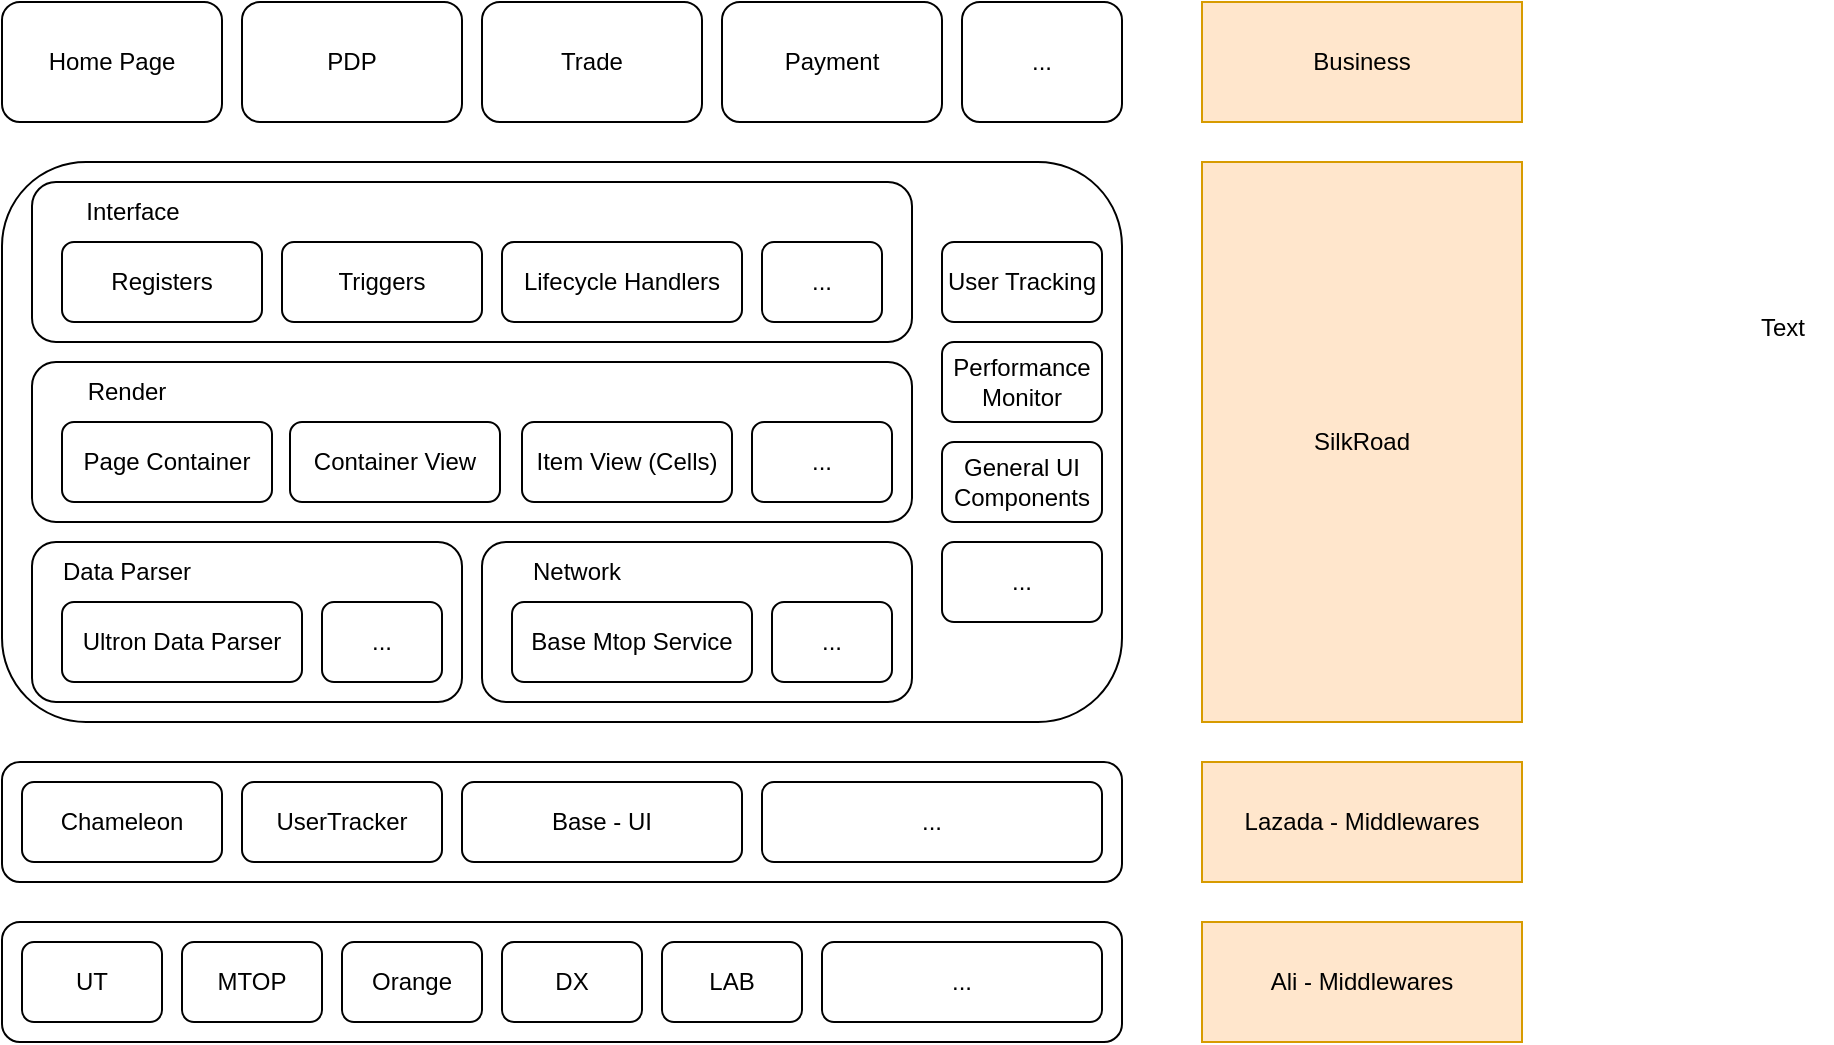<mxfile version="21.3.0" type="github">
  <diagram name="Page-1" id="BVqtDYq8SX83FrjWrb3c">
    <mxGraphModel dx="1434" dy="1801" grid="1" gridSize="10" guides="1" tooltips="1" connect="1" arrows="1" fold="1" page="1" pageScale="1" pageWidth="850" pageHeight="1100" math="0" shadow="0">
      <root>
        <mxCell id="0" />
        <mxCell id="1" parent="0" />
        <mxCell id="7FcmnYGvPtmajLsdlmQ0-1" value="" style="rounded=1;whiteSpace=wrap;html=1;" parent="1" vertex="1">
          <mxGeometry x="160" y="420" width="560" height="60" as="geometry" />
        </mxCell>
        <mxCell id="7FcmnYGvPtmajLsdlmQ0-2" value="Ali - Middlewares" style="rounded=0;whiteSpace=wrap;html=1;fillColor=#ffe6cc;strokeColor=#d79b00;" parent="1" vertex="1">
          <mxGeometry x="760" y="420" width="160" height="60" as="geometry" />
        </mxCell>
        <mxCell id="7FcmnYGvPtmajLsdlmQ0-3" value="UT" style="rounded=1;whiteSpace=wrap;html=1;" parent="1" vertex="1">
          <mxGeometry x="170" y="430" width="70" height="40" as="geometry" />
        </mxCell>
        <mxCell id="7FcmnYGvPtmajLsdlmQ0-4" value="MTOP" style="rounded=1;whiteSpace=wrap;html=1;" parent="1" vertex="1">
          <mxGeometry x="250" y="430" width="70" height="40" as="geometry" />
        </mxCell>
        <mxCell id="7FcmnYGvPtmajLsdlmQ0-5" value="Orange" style="rounded=1;whiteSpace=wrap;html=1;" parent="1" vertex="1">
          <mxGeometry x="330" y="430" width="70" height="40" as="geometry" />
        </mxCell>
        <mxCell id="7FcmnYGvPtmajLsdlmQ0-6" value="DX" style="rounded=1;whiteSpace=wrap;html=1;" parent="1" vertex="1">
          <mxGeometry x="410" y="430" width="70" height="40" as="geometry" />
        </mxCell>
        <mxCell id="7FcmnYGvPtmajLsdlmQ0-7" value="LAB" style="rounded=1;whiteSpace=wrap;html=1;" parent="1" vertex="1">
          <mxGeometry x="490" y="430" width="70" height="40" as="geometry" />
        </mxCell>
        <mxCell id="7FcmnYGvPtmajLsdlmQ0-8" value="..." style="rounded=1;whiteSpace=wrap;html=1;" parent="1" vertex="1">
          <mxGeometry x="570" y="430" width="140" height="40" as="geometry" />
        </mxCell>
        <mxCell id="7FcmnYGvPtmajLsdlmQ0-9" value="" style="rounded=1;whiteSpace=wrap;html=1;" parent="1" vertex="1">
          <mxGeometry x="160" y="340" width="560" height="60" as="geometry" />
        </mxCell>
        <mxCell id="7FcmnYGvPtmajLsdlmQ0-10" value="Lazada - Middlewares" style="rounded=0;whiteSpace=wrap;html=1;fillColor=#ffe6cc;strokeColor=#d79b00;" parent="1" vertex="1">
          <mxGeometry x="760" y="340" width="160" height="60" as="geometry" />
        </mxCell>
        <mxCell id="7FcmnYGvPtmajLsdlmQ0-13" value="Chameleon" style="rounded=1;whiteSpace=wrap;html=1;" parent="1" vertex="1">
          <mxGeometry x="170" y="350" width="100" height="40" as="geometry" />
        </mxCell>
        <mxCell id="7FcmnYGvPtmajLsdlmQ0-14" value="UserTracker" style="rounded=1;whiteSpace=wrap;html=1;" parent="1" vertex="1">
          <mxGeometry x="280" y="350" width="100" height="40" as="geometry" />
        </mxCell>
        <mxCell id="7FcmnYGvPtmajLsdlmQ0-15" value="Base - UI" style="rounded=1;whiteSpace=wrap;html=1;" parent="1" vertex="1">
          <mxGeometry x="390" y="350" width="140" height="40" as="geometry" />
        </mxCell>
        <mxCell id="7FcmnYGvPtmajLsdlmQ0-16" value="..." style="rounded=1;whiteSpace=wrap;html=1;" parent="1" vertex="1">
          <mxGeometry x="540" y="350" width="170" height="40" as="geometry" />
        </mxCell>
        <mxCell id="7FcmnYGvPtmajLsdlmQ0-17" value="" style="rounded=1;whiteSpace=wrap;html=1;" parent="1" vertex="1">
          <mxGeometry x="160" y="40" width="560" height="280" as="geometry" />
        </mxCell>
        <mxCell id="7FcmnYGvPtmajLsdlmQ0-18" value="SilkRoad" style="rounded=0;whiteSpace=wrap;html=1;fillColor=#ffe6cc;strokeColor=#d79b00;" parent="1" vertex="1">
          <mxGeometry x="760" y="40" width="160" height="280" as="geometry" />
        </mxCell>
        <mxCell id="7FcmnYGvPtmajLsdlmQ0-22" value="User Tracking" style="rounded=1;whiteSpace=wrap;html=1;" parent="1" vertex="1">
          <mxGeometry x="630" y="80" width="80" height="40" as="geometry" />
        </mxCell>
        <mxCell id="7FcmnYGvPtmajLsdlmQ0-24" value="..." style="rounded=1;whiteSpace=wrap;html=1;" parent="1" vertex="1">
          <mxGeometry x="630" y="230" width="80" height="40" as="geometry" />
        </mxCell>
        <mxCell id="7FcmnYGvPtmajLsdlmQ0-25" value="Business" style="rounded=0;whiteSpace=wrap;html=1;fillColor=#ffe6cc;strokeColor=#d79b00;" parent="1" vertex="1">
          <mxGeometry x="760" y="-40" width="160" height="60" as="geometry" />
        </mxCell>
        <mxCell id="7FcmnYGvPtmajLsdlmQ0-26" value="Home Page" style="rounded=1;whiteSpace=wrap;html=1;" parent="1" vertex="1">
          <mxGeometry x="160" y="-40" width="110" height="60" as="geometry" />
        </mxCell>
        <mxCell id="V1AO98D3mTCkdXZ4XstW-1" value="PDP" style="rounded=1;whiteSpace=wrap;html=1;" vertex="1" parent="1">
          <mxGeometry x="280" y="-40" width="110" height="60" as="geometry" />
        </mxCell>
        <mxCell id="V1AO98D3mTCkdXZ4XstW-2" value="Trade" style="rounded=1;whiteSpace=wrap;html=1;" vertex="1" parent="1">
          <mxGeometry x="400" y="-40" width="110" height="60" as="geometry" />
        </mxCell>
        <mxCell id="V1AO98D3mTCkdXZ4XstW-3" value="Payment" style="rounded=1;whiteSpace=wrap;html=1;" vertex="1" parent="1">
          <mxGeometry x="520" y="-40" width="110" height="60" as="geometry" />
        </mxCell>
        <mxCell id="V1AO98D3mTCkdXZ4XstW-4" value="..." style="rounded=1;whiteSpace=wrap;html=1;" vertex="1" parent="1">
          <mxGeometry x="640" y="-40" width="80" height="60" as="geometry" />
        </mxCell>
        <mxCell id="V1AO98D3mTCkdXZ4XstW-10" value="" style="group" vertex="1" connectable="0" parent="1">
          <mxGeometry x="400" y="230" width="215" height="80" as="geometry" />
        </mxCell>
        <mxCell id="7FcmnYGvPtmajLsdlmQ0-21" value="" style="rounded=1;whiteSpace=wrap;html=1;" parent="V1AO98D3mTCkdXZ4XstW-10" vertex="1">
          <mxGeometry width="215" height="80" as="geometry" />
        </mxCell>
        <mxCell id="V1AO98D3mTCkdXZ4XstW-7" value="Network" style="text;html=1;strokeColor=none;fillColor=none;align=center;verticalAlign=middle;whiteSpace=wrap;rounded=0;" vertex="1" parent="V1AO98D3mTCkdXZ4XstW-10">
          <mxGeometry width="95" height="30" as="geometry" />
        </mxCell>
        <mxCell id="V1AO98D3mTCkdXZ4XstW-8" value="Base Mtop Service" style="rounded=1;whiteSpace=wrap;html=1;" vertex="1" parent="V1AO98D3mTCkdXZ4XstW-10">
          <mxGeometry x="15" y="30" width="120" height="40" as="geometry" />
        </mxCell>
        <mxCell id="V1AO98D3mTCkdXZ4XstW-9" value="..." style="rounded=1;whiteSpace=wrap;html=1;" vertex="1" parent="V1AO98D3mTCkdXZ4XstW-10">
          <mxGeometry x="145" y="30" width="60" height="40" as="geometry" />
        </mxCell>
        <mxCell id="V1AO98D3mTCkdXZ4XstW-11" value="" style="group" vertex="1" connectable="0" parent="1">
          <mxGeometry x="175" y="230" width="215" height="80" as="geometry" />
        </mxCell>
        <mxCell id="7FcmnYGvPtmajLsdlmQ0-19" value="" style="rounded=1;whiteSpace=wrap;html=1;" parent="V1AO98D3mTCkdXZ4XstW-11" vertex="1">
          <mxGeometry width="215" height="80" as="geometry" />
        </mxCell>
        <mxCell id="7FcmnYGvPtmajLsdlmQ0-20" value="Ultron Data Parser" style="rounded=1;whiteSpace=wrap;html=1;" parent="V1AO98D3mTCkdXZ4XstW-11" vertex="1">
          <mxGeometry x="15" y="30" width="120" height="40" as="geometry" />
        </mxCell>
        <mxCell id="V1AO98D3mTCkdXZ4XstW-5" value="Data Parser" style="text;html=1;strokeColor=none;fillColor=none;align=center;verticalAlign=middle;whiteSpace=wrap;rounded=0;" vertex="1" parent="V1AO98D3mTCkdXZ4XstW-11">
          <mxGeometry width="95" height="30" as="geometry" />
        </mxCell>
        <mxCell id="V1AO98D3mTCkdXZ4XstW-6" value="..." style="rounded=1;whiteSpace=wrap;html=1;" vertex="1" parent="V1AO98D3mTCkdXZ4XstW-11">
          <mxGeometry x="145" y="30" width="60" height="40" as="geometry" />
        </mxCell>
        <mxCell id="V1AO98D3mTCkdXZ4XstW-20" value="" style="group" vertex="1" connectable="0" parent="1">
          <mxGeometry x="175" y="140" width="440" height="80" as="geometry" />
        </mxCell>
        <mxCell id="V1AO98D3mTCkdXZ4XstW-14" value="" style="rounded=1;whiteSpace=wrap;html=1;" vertex="1" parent="V1AO98D3mTCkdXZ4XstW-20">
          <mxGeometry width="440" height="80" as="geometry" />
        </mxCell>
        <mxCell id="V1AO98D3mTCkdXZ4XstW-15" value="Page Container" style="rounded=1;whiteSpace=wrap;html=1;" vertex="1" parent="V1AO98D3mTCkdXZ4XstW-20">
          <mxGeometry x="15" y="30" width="105" height="40" as="geometry" />
        </mxCell>
        <mxCell id="V1AO98D3mTCkdXZ4XstW-16" value="Render" style="text;html=1;strokeColor=none;fillColor=none;align=center;verticalAlign=middle;whiteSpace=wrap;rounded=0;" vertex="1" parent="V1AO98D3mTCkdXZ4XstW-20">
          <mxGeometry width="95" height="30" as="geometry" />
        </mxCell>
        <mxCell id="V1AO98D3mTCkdXZ4XstW-17" value="..." style="rounded=1;whiteSpace=wrap;html=1;" vertex="1" parent="V1AO98D3mTCkdXZ4XstW-20">
          <mxGeometry x="360" y="30" width="70" height="40" as="geometry" />
        </mxCell>
        <mxCell id="V1AO98D3mTCkdXZ4XstW-18" value="Container View" style="rounded=1;whiteSpace=wrap;html=1;" vertex="1" parent="V1AO98D3mTCkdXZ4XstW-20">
          <mxGeometry x="129" y="30" width="105" height="40" as="geometry" />
        </mxCell>
        <mxCell id="V1AO98D3mTCkdXZ4XstW-19" value="Item View (Cells)" style="rounded=1;whiteSpace=wrap;html=1;" vertex="1" parent="V1AO98D3mTCkdXZ4XstW-20">
          <mxGeometry x="245" y="30" width="105" height="40" as="geometry" />
        </mxCell>
        <mxCell id="V1AO98D3mTCkdXZ4XstW-22" value="" style="rounded=1;whiteSpace=wrap;html=1;" vertex="1" parent="1">
          <mxGeometry x="175" y="50" width="440" height="80" as="geometry" />
        </mxCell>
        <mxCell id="V1AO98D3mTCkdXZ4XstW-23" value="Registers" style="rounded=1;whiteSpace=wrap;html=1;" vertex="1" parent="1">
          <mxGeometry x="190" y="80" width="100" height="40" as="geometry" />
        </mxCell>
        <mxCell id="V1AO98D3mTCkdXZ4XstW-24" value="Interface" style="text;html=1;strokeColor=none;fillColor=none;align=center;verticalAlign=middle;whiteSpace=wrap;rounded=0;" vertex="1" parent="1">
          <mxGeometry x="177.5" y="50" width="95" height="30" as="geometry" />
        </mxCell>
        <mxCell id="V1AO98D3mTCkdXZ4XstW-25" value="..." style="rounded=1;whiteSpace=wrap;html=1;" vertex="1" parent="1">
          <mxGeometry x="540" y="80" width="60" height="40" as="geometry" />
        </mxCell>
        <mxCell id="V1AO98D3mTCkdXZ4XstW-26" value="Triggers" style="rounded=1;whiteSpace=wrap;html=1;" vertex="1" parent="1">
          <mxGeometry x="300" y="80" width="100" height="40" as="geometry" />
        </mxCell>
        <mxCell id="V1AO98D3mTCkdXZ4XstW-27" value="Lifecycle Handlers" style="rounded=1;whiteSpace=wrap;html=1;" vertex="1" parent="1">
          <mxGeometry x="410" y="80" width="120" height="40" as="geometry" />
        </mxCell>
        <mxCell id="V1AO98D3mTCkdXZ4XstW-28" value="Performance Monitor" style="rounded=1;whiteSpace=wrap;html=1;" vertex="1" parent="1">
          <mxGeometry x="630" y="130" width="80" height="40" as="geometry" />
        </mxCell>
        <mxCell id="V1AO98D3mTCkdXZ4XstW-29" value="General UI Components" style="rounded=1;whiteSpace=wrap;html=1;" vertex="1" parent="1">
          <mxGeometry x="630" y="180" width="80" height="40" as="geometry" />
        </mxCell>
        <mxCell id="V1AO98D3mTCkdXZ4XstW-30" value="Text" style="text;html=1;align=center;verticalAlign=middle;resizable=0;points=[];autosize=1;strokeColor=none;fillColor=none;" vertex="1" parent="1">
          <mxGeometry x="1025" y="108" width="50" height="30" as="geometry" />
        </mxCell>
      </root>
    </mxGraphModel>
  </diagram>
</mxfile>
